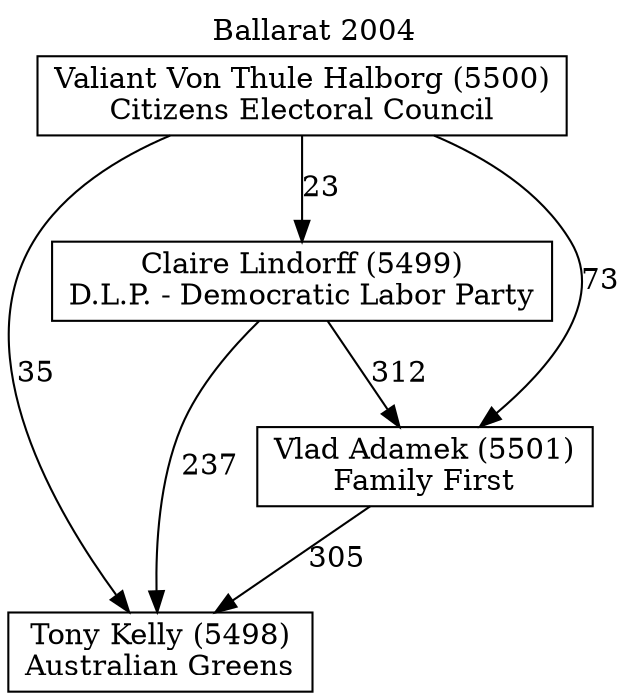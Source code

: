 // House preference flow
digraph "Tony Kelly (5498)_Ballarat_2004" {
	graph [label="Ballarat 2004" labelloc=t mclimit=10]
	node [shape=box]
	"Claire Lindorff (5499)" [label="Claire Lindorff (5499)
D.L.P. - Democratic Labor Party"]
	"Tony Kelly (5498)" [label="Tony Kelly (5498)
Australian Greens"]
	"Valiant Von Thule Halborg (5500)" [label="Valiant Von Thule Halborg (5500)
Citizens Electoral Council"]
	"Vlad Adamek (5501)" [label="Vlad Adamek (5501)
Family First"]
	"Claire Lindorff (5499)" -> "Tony Kelly (5498)" [label=237]
	"Claire Lindorff (5499)" -> "Vlad Adamek (5501)" [label=312]
	"Valiant Von Thule Halborg (5500)" -> "Claire Lindorff (5499)" [label=23]
	"Valiant Von Thule Halborg (5500)" -> "Tony Kelly (5498)" [label=35]
	"Valiant Von Thule Halborg (5500)" -> "Vlad Adamek (5501)" [label=73]
	"Vlad Adamek (5501)" -> "Tony Kelly (5498)" [label=305]
}
